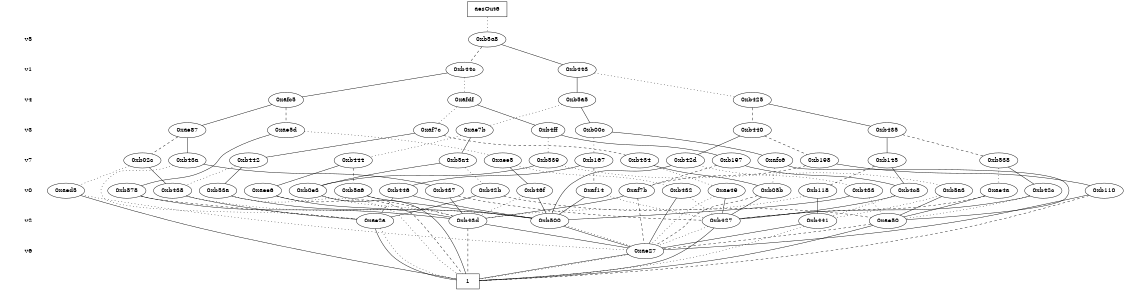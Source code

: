 digraph "DD" {
size = "7.5,10"
center = true;
edge [dir = none];
{ node [shape = plaintext];
  edge [style = invis];
  "CONST NODES" [style = invis];
" v5 " -> " v1 " -> " v4 " -> " v3 " -> " v7 " -> " v0 " -> " v2 " -> " v6 " -> "CONST NODES"; 
}
{ rank = same; node [shape = box]; edge [style = invis];
"  aesOut6  "; }
{ rank = same; " v5 ";
"0xb5a8";
}
{ rank = same; " v1 ";
"0xb44c";
"0xb443";
}
{ rank = same; " v4 ";
"0xafdf";
"0xb5a5";
"0xafc5";
"0xb425";
}
{ rank = same; " v3 ";
"0xb435";
"0xae87";
"0xb440";
"0xaf7c";
"0xb4ff";
"0xae7b";
"0xb00c";
"0xae5d";
}
{ rank = same; " v7 ";
"0xb538";
"0xb197";
"0xb539";
"0xb434";
"0xb5a4";
"0xb02c";
"0xb42d";
"0xaee5";
"0xb145";
"0xafc6";
"0xb167";
"0xb43a";
"0xb444";
"0xb442";
"0xb198";
}
{ rank = same; " v0 ";
"0xaf14";
"0xae4a";
"0xb0e3";
"0xaee6";
"0xaf7b";
"0xb578";
"0xb432";
"0xb433";
"0xb42c";
"0xb5a6";
"0xb46f";
"0xaed5";
"0xb4c8";
"0xb5a3";
"0xb437";
"0xb53a";
"0xae49";
"0xb05b";
"0xb446";
"0xb42b";
"0xb110";
"0xb118";
"0xb438";
}
{ rank = same; " v2 ";
"0xae2a";
"0xb427";
"0xae50";
"0xb441";
"0xb43d";
"0xb500";
}
{ rank = same; " v6 ";
"0xae27";
}
{ rank = same; "CONST NODES";
{ node [shape = box]; "0xae21";
}
}
"  aesOut6  " -> "0xb5a8" [style = dotted];
"0xb5a8" -> "0xb443";
"0xb5a8" -> "0xb44c" [style = dashed];
"0xb44c" -> "0xafc5";
"0xb44c" -> "0xafdf" [style = dotted];
"0xb443" -> "0xb5a5";
"0xb443" -> "0xb425" [style = dotted];
"0xafdf" -> "0xb4ff";
"0xafdf" -> "0xaf7c" [style = dotted];
"0xb5a5" -> "0xb00c";
"0xb5a5" -> "0xae7b" [style = dotted];
"0xafc5" -> "0xae87";
"0xafc5" -> "0xae5d" [style = dashed];
"0xb425" -> "0xb435";
"0xb425" -> "0xb440" [style = dashed];
"0xb435" -> "0xb145";
"0xb435" -> "0xb538" [style = dashed];
"0xae87" -> "0xb43a";
"0xae87" -> "0xb02c" [style = dashed];
"0xb440" -> "0xb42d";
"0xb440" -> "0xb198" [style = dashed];
"0xaf7c" -> "0xb442";
"0xaf7c" -> "0xb434" [style = dashed];
"0xb4ff" -> "0xb197";
"0xb4ff" -> "0xb539" [style = dotted];
"0xae7b" -> "0xb5a4";
"0xae7b" -> "0xb444" [style = dotted];
"0xb00c" -> "0xafc6";
"0xb00c" -> "0xb167" [style = dotted];
"0xae5d" -> "0xb578";
"0xae5d" -> "0xaee5" [style = dotted];
"0xb538" -> "0xb42c";
"0xb538" -> "0xae4a" [style = dotted];
"0xb197" -> "0xb4c8";
"0xb197" -> "0xaf7b" [style = dashed];
"0xb539" -> "0xb0e3";
"0xb539" -> "0xb5a3" [style = dotted];
"0xb434" -> "0xb05b";
"0xb434" -> "0xae49" [style = dotted];
"0xb5a4" -> "0xb0e3";
"0xb5a4" -> "0xb42b" [style = dotted];
"0xb02c" -> "0xb438";
"0xb02c" -> "0xaed5" [style = dotted];
"0xb42d" -> "0xb500";
"0xb42d" -> "0xb433" [style = dotted];
"0xaee5" -> "0xb46f";
"0xaee5" -> "0xb432" [style = dotted];
"0xb145" -> "0xb4c8";
"0xb145" -> "0xb118" [style = dashed];
"0xafc6" -> "0xae50";
"0xafc6" -> "0xb05b" [style = dotted];
"0xb167" -> "0xb446";
"0xb167" -> "0xaf14" [style = dashed];
"0xb43a" -> "0xb437";
"0xb43a" -> "0xae2a" [style = dotted];
"0xb444" -> "0xaee6";
"0xb444" -> "0xb5a6" [style = dashed];
"0xb442" -> "0xb53a";
"0xb442" -> "0xb438" [style = dotted];
"0xb198" -> "0xb110";
"0xb198" -> "0xaf7b" [style = dashed];
"0xaf14" -> "0xb500";
"0xaf14" -> "0xb427" [style = dotted];
"0xae4a" -> "0xae50";
"0xae4a" -> "0xb427" [style = dashed];
"0xb0e3" -> "0xae21";
"0xb0e3" -> "0xb43d" [style = dotted];
"0xaee6" -> "0xb43d";
"0xaee6" -> "0xae21" [style = dashed];
"0xaf7b" -> "0xb43d";
"0xaf7b" -> "0xae27" [style = dashed];
"0xb578" -> "0xb43d";
"0xb578" -> "0xae2a" [style = dashed];
"0xb432" -> "0xae27";
"0xb432" -> "0xb427" [style = dotted];
"0xb433" -> "0xb500";
"0xb433" -> "0xae50" [style = dotted];
"0xb42c" -> "0xb427";
"0xb42c" -> "0xae50" [style = dotted];
"0xb5a6" -> "0xb500";
"0xb5a6" -> "0xb43d" [style = dashed];
"0xb46f" -> "0xb500";
"0xb46f" -> "0xb43d" [style = dotted];
"0xaed5" -> "0xae21";
"0xaed5" -> "0xae27" [style = dotted];
"0xb4c8" -> "0xb427";
"0xb4c8" -> "0xb441" [style = dotted];
"0xb5a3" -> "0xae50";
"0xb5a3" -> "0xb441" [style = dotted];
"0xb437" -> "0xb43d";
"0xb437" -> "0xb427" [style = dashed];
"0xb53a" -> "0xb500";
"0xb53a" -> "0xae21" [style = dotted];
"0xae49" -> "0xb427";
"0xae49" -> "0xae27" [style = dotted];
"0xb05b" -> "0xb427";
"0xb05b" -> "0xae27" [style = dashed];
"0xb446" -> "0xb500";
"0xb446" -> "0xae2a" [style = dashed];
"0xb42b" -> "0xae2a";
"0xb42b" -> "0xae50" [style = dashed];
"0xb110" -> "0xae27";
"0xb110" -> "0xae21" [style = dashed];
"0xb118" -> "0xb441";
"0xb118" -> "0xb43d" [style = dotted];
"0xb438" -> "0xae2a";
"0xb438" -> "0xb500" [style = dotted];
"0xae2a" -> "0xae21";
"0xae2a" -> "0xae21" [style = dotted];
"0xb427" -> "0xae21";
"0xb427" -> "0xae27" [style = dotted];
"0xae50" -> "0xae21";
"0xae50" -> "0xae27" [style = dashed];
"0xb441" -> "0xae27";
"0xb441" -> "0xae21" [style = dotted];
"0xb43d" -> "0xae27";
"0xb43d" -> "0xae21" [style = dashed];
"0xb500" -> "0xae27";
"0xb500" -> "0xae27" [style = dotted];
"0xae27" -> "0xae21";
"0xae27" -> "0xae21" [style = dotted];
"0xae21" [label = "1"];
}
